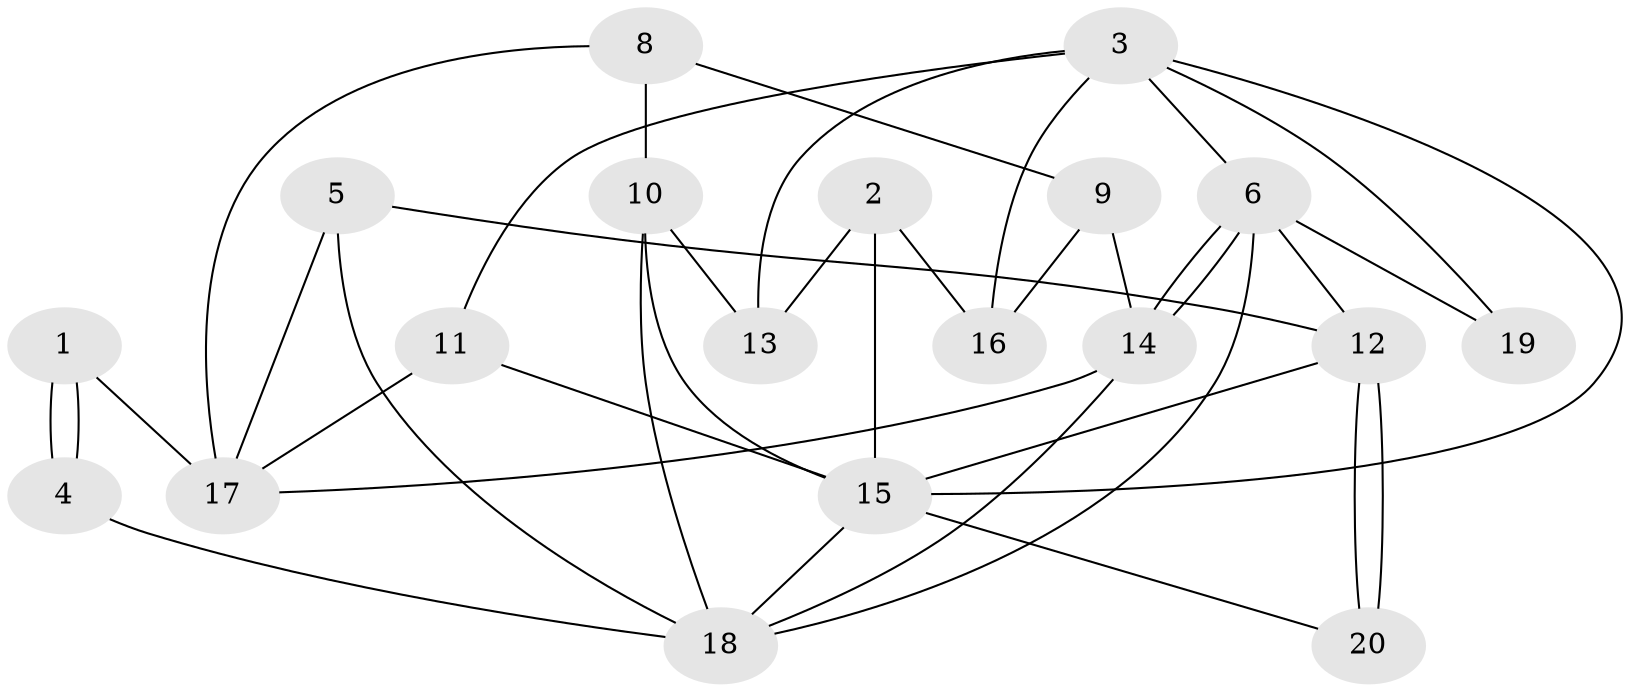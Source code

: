// Generated by graph-tools (version 1.1) at 2025/46/02/15/25 05:46:28]
// undirected, 19 vertices, 38 edges
graph export_dot {
graph [start="1"]
  node [color=gray90,style=filled];
  1;
  2;
  3;
  4 [super="+7"];
  5;
  6;
  8;
  9;
  10;
  11;
  12;
  13;
  14;
  15;
  16;
  17;
  18;
  19 [super="+7"];
  20;
  1 -- 4;
  1 -- 4;
  1 -- 17;
  2 -- 13;
  2 -- 15;
  2 -- 16;
  3 -- 16;
  3 -- 11;
  3 -- 6;
  3 -- 13;
  3 -- 15;
  3 -- 19;
  4 -- 18;
  5 -- 12;
  5 -- 18;
  5 -- 17;
  6 -- 14;
  6 -- 14;
  6 -- 12;
  6 -- 18;
  6 -- 19;
  8 -- 17;
  8 -- 10;
  8 -- 9;
  9 -- 14;
  9 -- 16;
  10 -- 15;
  10 -- 18;
  10 -- 13;
  11 -- 15;
  11 -- 17;
  12 -- 20;
  12 -- 20;
  12 -- 15;
  14 -- 18;
  14 -- 17;
  15 -- 18;
  15 -- 20;
}
